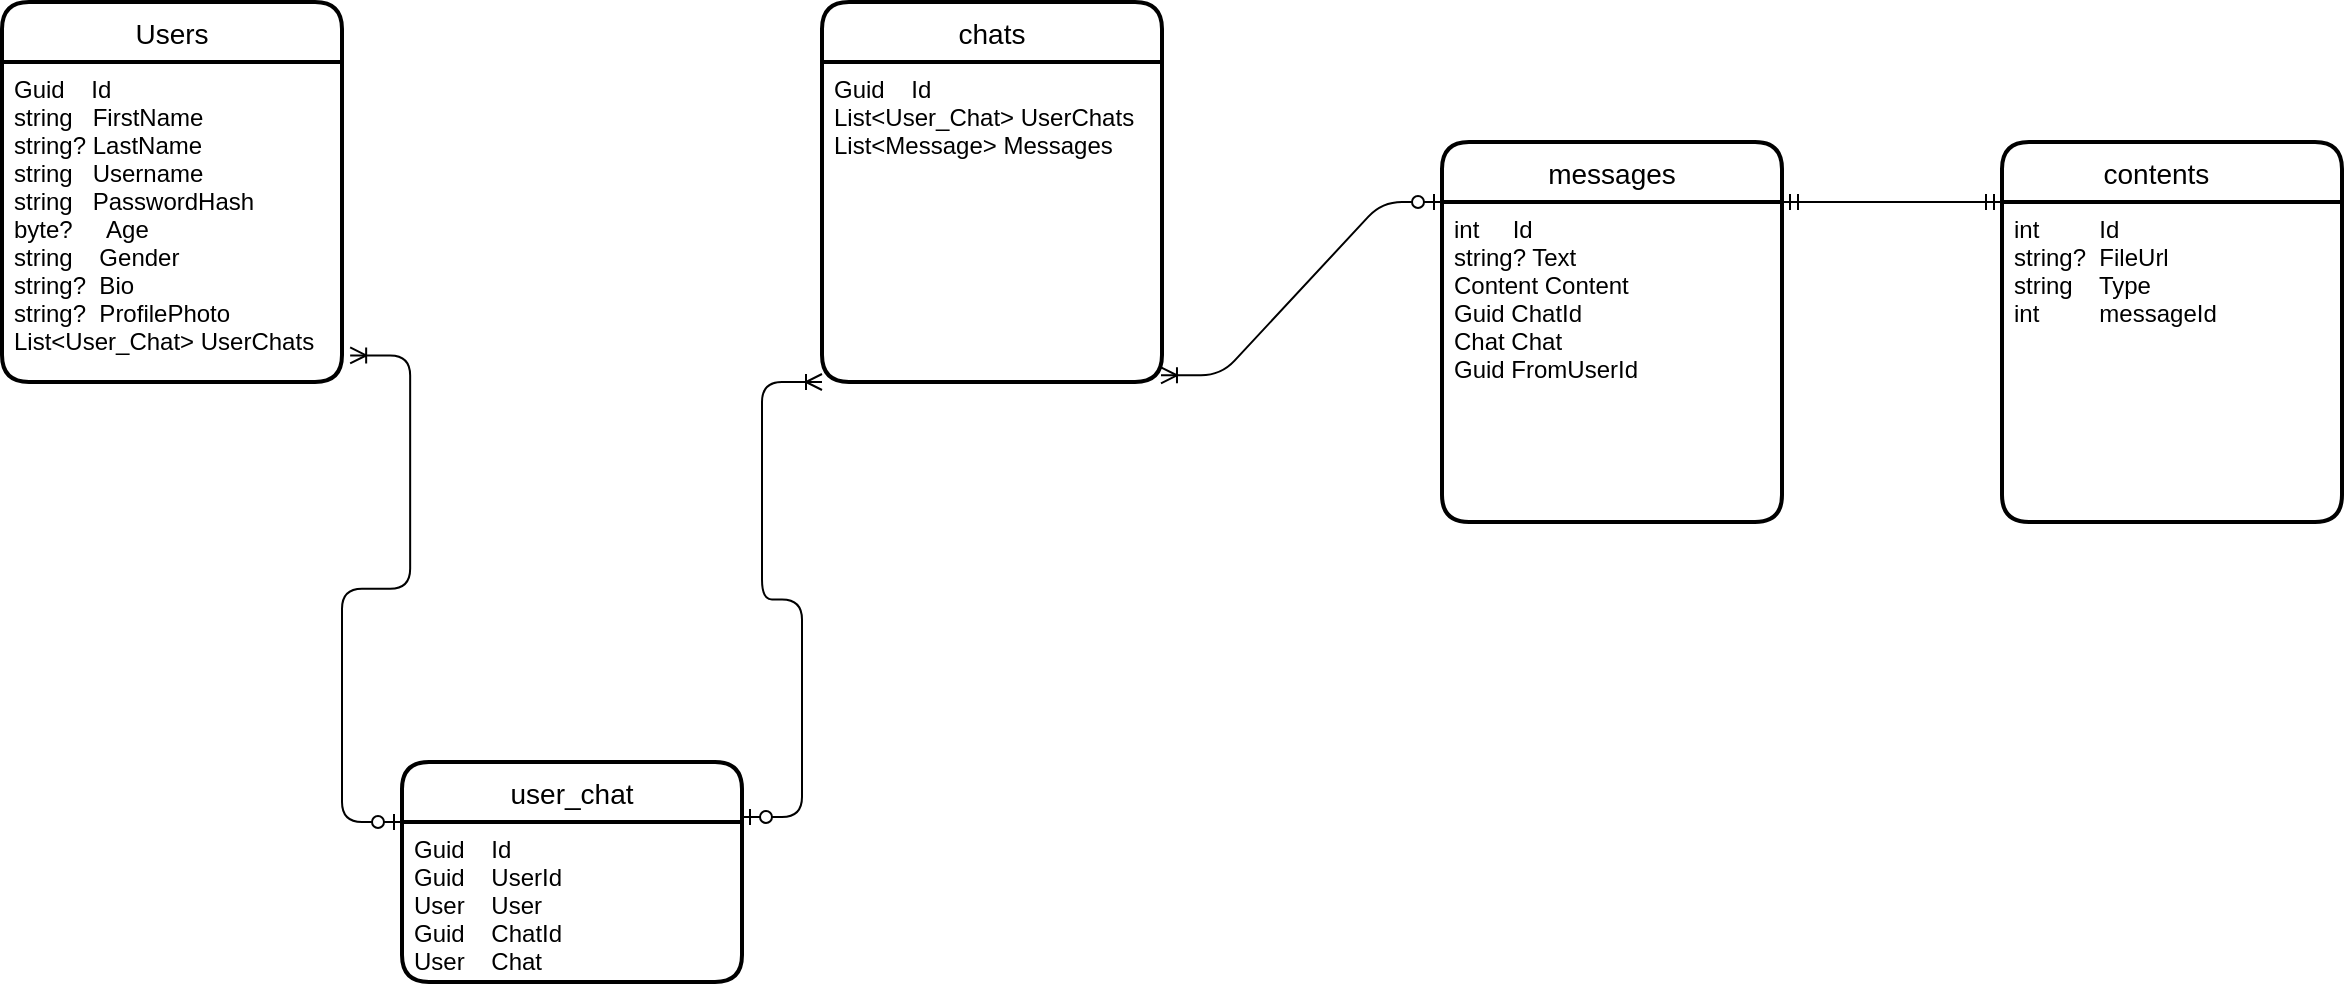 <mxfile>
    <diagram id="uGY7LPWcyeVXDKsb02wi" name="Page-1">
        <mxGraphModel dx="1793" dy="847" grid="1" gridSize="10" guides="1" tooltips="1" connect="1" arrows="1" fold="1" page="1" pageScale="1" pageWidth="850" pageHeight="1100" math="0" shadow="0">
            <root>
                <mxCell id="0"/>
                <mxCell id="1" parent="0"/>
                <mxCell id="15" value="Users" style="swimlane;childLayout=stackLayout;horizontal=1;startSize=30;horizontalStack=0;rounded=1;fontSize=14;fontStyle=0;strokeWidth=2;resizeParent=0;resizeLast=1;shadow=0;dashed=0;align=center;" vertex="1" parent="1">
                    <mxGeometry x="70" y="100" width="170" height="190" as="geometry"/>
                </mxCell>
                <mxCell id="16" value="Guid    Id&#10;string   FirstName&#10;string? LastName&#10;string   Username&#10;string   PasswordHash&#10;byte?     Age&#10;string    Gender&#10;string?  Bio&#10;string?  ProfilePhoto&#10;List&lt;User_Chat&gt; UserChats" style="align=left;strokeColor=none;fillColor=none;spacingLeft=4;fontSize=12;verticalAlign=top;resizable=0;rotatable=0;part=1;" vertex="1" parent="15">
                    <mxGeometry y="30" width="170" height="160" as="geometry"/>
                </mxCell>
                <mxCell id="17" value="chats" style="swimlane;childLayout=stackLayout;horizontal=1;startSize=30;horizontalStack=0;rounded=1;fontSize=14;fontStyle=0;strokeWidth=2;resizeParent=0;resizeLast=1;shadow=0;dashed=0;align=center;" vertex="1" parent="1">
                    <mxGeometry x="480" y="100" width="170" height="190" as="geometry"/>
                </mxCell>
                <mxCell id="18" value="Guid    Id&#10;List&lt;User_Chat&gt; UserChats&#10;List&lt;Message&gt; Messages" style="align=left;strokeColor=none;fillColor=none;spacingLeft=4;fontSize=12;verticalAlign=top;resizable=0;rotatable=0;part=1;" vertex="1" parent="17">
                    <mxGeometry y="30" width="170" height="160" as="geometry"/>
                </mxCell>
                <mxCell id="20" value="user_chat" style="swimlane;childLayout=stackLayout;horizontal=1;startSize=30;horizontalStack=0;rounded=1;fontSize=14;fontStyle=0;strokeWidth=2;resizeParent=0;resizeLast=1;shadow=0;dashed=0;align=center;" vertex="1" parent="1">
                    <mxGeometry x="270" y="480" width="170" height="110" as="geometry"/>
                </mxCell>
                <mxCell id="21" value="Guid    Id&#10;Guid    UserId&#10;User    User&#10;Guid    ChatId&#10;User    Chat" style="align=left;strokeColor=none;fillColor=none;spacingLeft=4;fontSize=12;verticalAlign=top;resizable=0;rotatable=0;part=1;" vertex="1" parent="20">
                    <mxGeometry y="30" width="170" height="80" as="geometry"/>
                </mxCell>
                <mxCell id="32" value="messages" style="swimlane;childLayout=stackLayout;horizontal=1;startSize=30;horizontalStack=0;rounded=1;fontSize=14;fontStyle=0;strokeWidth=2;resizeParent=0;resizeLast=1;shadow=0;dashed=0;align=center;" vertex="1" parent="1">
                    <mxGeometry x="790" y="170" width="170" height="190" as="geometry"/>
                </mxCell>
                <mxCell id="33" value="int     Id&#10;string? Text&#10;Content Content&#10;Guid ChatId&#10;Chat Chat&#10;Guid FromUserId" style="align=left;strokeColor=none;fillColor=none;spacingLeft=4;fontSize=12;verticalAlign=top;resizable=0;rotatable=0;part=1;" vertex="1" parent="32">
                    <mxGeometry y="30" width="170" height="160" as="geometry"/>
                </mxCell>
                <mxCell id="34" value="contents    " style="swimlane;childLayout=stackLayout;horizontal=1;startSize=30;horizontalStack=0;rounded=1;fontSize=14;fontStyle=0;strokeWidth=2;resizeParent=0;resizeLast=1;shadow=0;dashed=0;align=center;" vertex="1" parent="1">
                    <mxGeometry x="1070" y="170" width="170" height="190" as="geometry"/>
                </mxCell>
                <mxCell id="35" value="int         Id&#10;string?  FileUrl&#10;string    Type&#10;int         messageId&#10;" style="align=left;strokeColor=none;fillColor=none;spacingLeft=4;fontSize=12;verticalAlign=top;resizable=0;rotatable=0;part=1;" vertex="1" parent="34">
                    <mxGeometry y="30" width="170" height="160" as="geometry"/>
                </mxCell>
                <mxCell id="37" value="" style="edgeStyle=entityRelationEdgeStyle;fontSize=12;html=1;endArrow=ERoneToMany;startArrow=ERzeroToOne;entryX=0.997;entryY=0.979;entryDx=0;entryDy=0;entryPerimeter=0;exitX=0;exitY=0;exitDx=0;exitDy=0;" edge="1" parent="1" source="33" target="18">
                    <mxGeometry width="100" height="100" relative="1" as="geometry">
                        <mxPoint x="680" y="170" as="sourcePoint"/>
                        <mxPoint x="780" y="70" as="targetPoint"/>
                    </mxGeometry>
                </mxCell>
                <mxCell id="39" value="" style="edgeStyle=entityRelationEdgeStyle;fontSize=12;html=1;endArrow=ERoneToMany;startArrow=ERzeroToOne;entryX=0;entryY=1;entryDx=0;entryDy=0;exitX=1;exitY=0.25;exitDx=0;exitDy=0;" edge="1" parent="1" source="20" target="18">
                    <mxGeometry width="100" height="100" relative="1" as="geometry">
                        <mxPoint x="460" y="450" as="sourcePoint"/>
                        <mxPoint x="560" y="350" as="targetPoint"/>
                    </mxGeometry>
                </mxCell>
                <mxCell id="40" value="" style="edgeStyle=entityRelationEdgeStyle;fontSize=12;html=1;endArrow=ERoneToMany;startArrow=ERzeroToOne;entryX=1.024;entryY=0.917;entryDx=0;entryDy=0;entryPerimeter=0;exitX=0;exitY=0;exitDx=0;exitDy=0;" edge="1" parent="1" source="21" target="16">
                    <mxGeometry width="100" height="100" relative="1" as="geometry">
                        <mxPoint x="270" y="470" as="sourcePoint"/>
                        <mxPoint x="370" y="370" as="targetPoint"/>
                    </mxGeometry>
                </mxCell>
                <mxCell id="41" value="" style="edgeStyle=entityRelationEdgeStyle;fontSize=12;html=1;endArrow=ERmandOne;startArrow=ERmandOne;entryX=0;entryY=0;entryDx=0;entryDy=0;exitX=1;exitY=0;exitDx=0;exitDy=0;" edge="1" parent="1" source="33" target="35">
                    <mxGeometry width="100" height="100" relative="1" as="geometry">
                        <mxPoint x="830" y="520" as="sourcePoint"/>
                        <mxPoint x="930" y="420" as="targetPoint"/>
                    </mxGeometry>
                </mxCell>
            </root>
        </mxGraphModel>
    </diagram>
</mxfile>